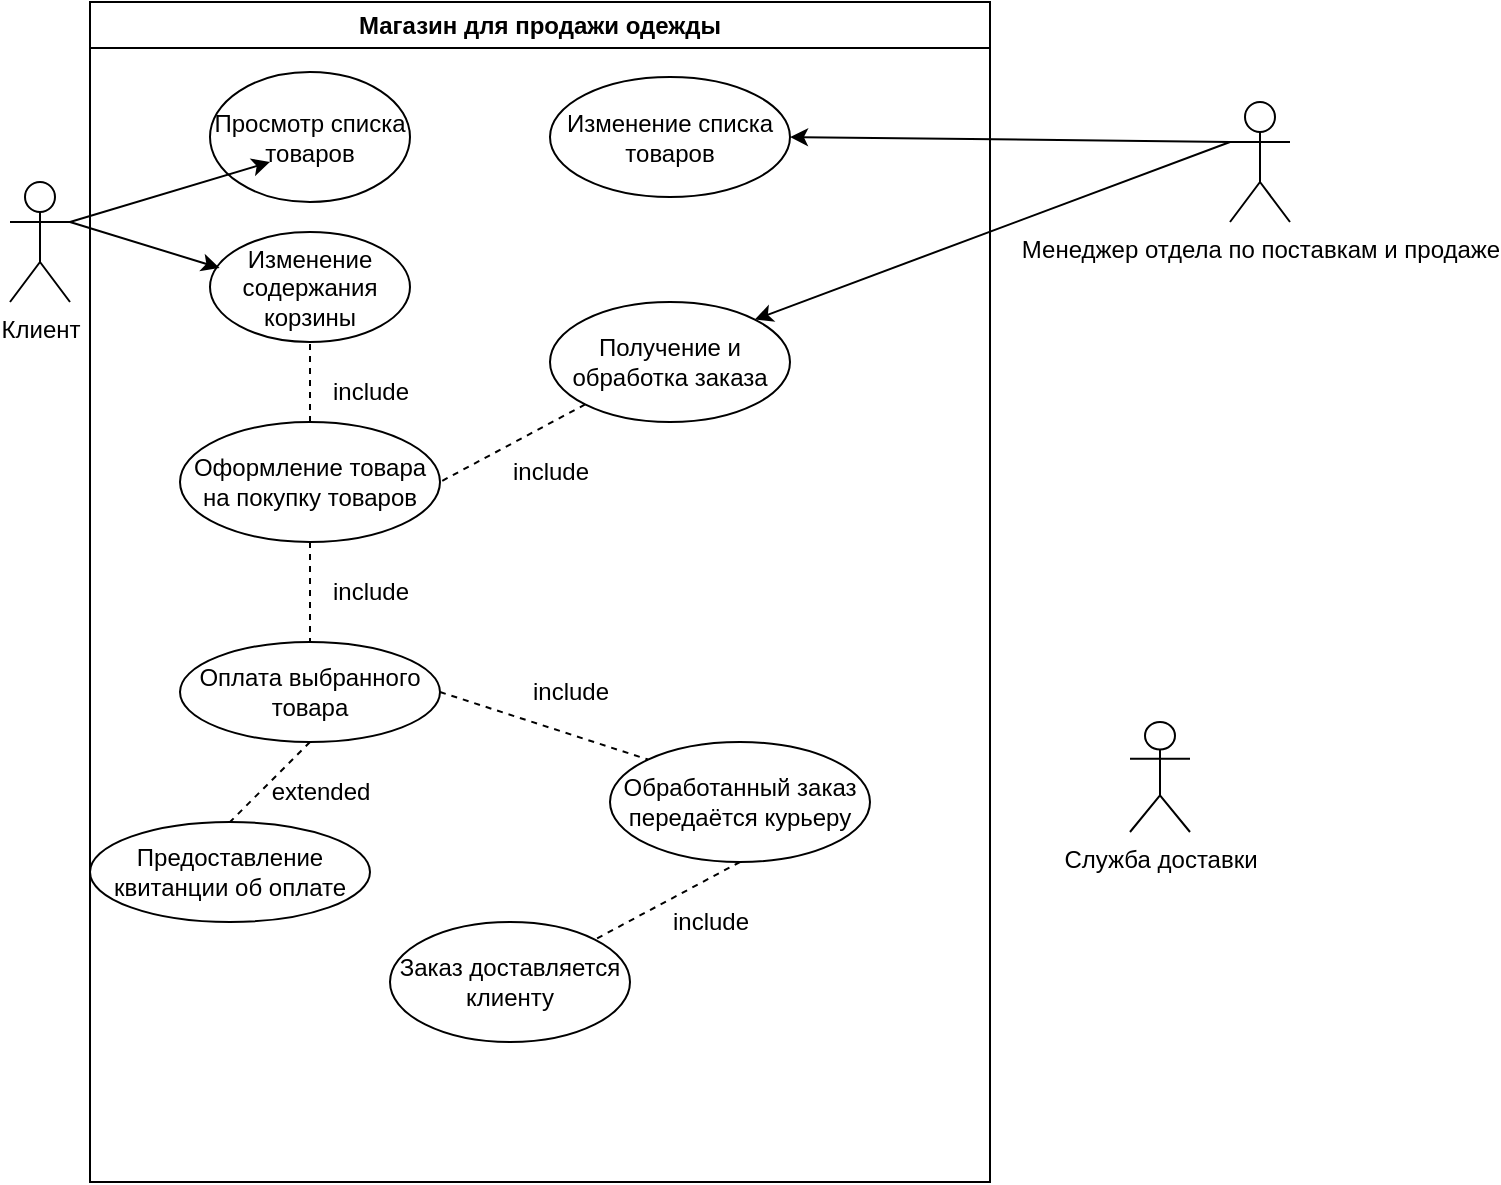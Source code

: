 <mxfile version="20.8.16" type="github">
  <diagram name="Страница 1" id="Ez7HIjCqWtsODom3YBFH">
    <mxGraphModel dx="1195" dy="637" grid="1" gridSize="10" guides="1" tooltips="1" connect="1" arrows="1" fold="1" page="1" pageScale="1" pageWidth="827" pageHeight="1169" math="0" shadow="0">
      <root>
        <mxCell id="0" />
        <mxCell id="1" parent="0" />
        <mxCell id="lYX22c1W3wW124KGVXDr-1" value="Магазин для продажи одежды" style="swimlane;whiteSpace=wrap;html=1;" vertex="1" parent="1">
          <mxGeometry x="50" y="130" width="450" height="590" as="geometry" />
        </mxCell>
        <mxCell id="lYX22c1W3wW124KGVXDr-6" value="Просмотр списка товаров" style="ellipse;whiteSpace=wrap;html=1;" vertex="1" parent="lYX22c1W3wW124KGVXDr-1">
          <mxGeometry x="60" y="35" width="100" height="65" as="geometry" />
        </mxCell>
        <mxCell id="lYX22c1W3wW124KGVXDr-8" value="Изменение содержания корзины" style="ellipse;whiteSpace=wrap;html=1;" vertex="1" parent="lYX22c1W3wW124KGVXDr-1">
          <mxGeometry x="60" y="115" width="100" height="55" as="geometry" />
        </mxCell>
        <mxCell id="lYX22c1W3wW124KGVXDr-9" value="Изменение списка товаров" style="ellipse;whiteSpace=wrap;html=1;" vertex="1" parent="lYX22c1W3wW124KGVXDr-1">
          <mxGeometry x="230" y="37.5" width="120" height="60" as="geometry" />
        </mxCell>
        <mxCell id="lYX22c1W3wW124KGVXDr-11" value="Получение и обработка заказа" style="ellipse;whiteSpace=wrap;html=1;" vertex="1" parent="lYX22c1W3wW124KGVXDr-1">
          <mxGeometry x="230" y="150" width="120" height="60" as="geometry" />
        </mxCell>
        <mxCell id="lYX22c1W3wW124KGVXDr-13" value="Оформление товара на покупку товаров" style="ellipse;whiteSpace=wrap;html=1;" vertex="1" parent="lYX22c1W3wW124KGVXDr-1">
          <mxGeometry x="45" y="210" width="130" height="60" as="geometry" />
        </mxCell>
        <mxCell id="lYX22c1W3wW124KGVXDr-15" value="include" style="text;html=1;align=center;verticalAlign=middle;resizable=0;points=[];autosize=1;strokeColor=none;fillColor=none;" vertex="1" parent="lYX22c1W3wW124KGVXDr-1">
          <mxGeometry x="110" y="180" width="60" height="30" as="geometry" />
        </mxCell>
        <mxCell id="lYX22c1W3wW124KGVXDr-18" value="" style="endArrow=none;dashed=1;html=1;rounded=0;entryX=0.5;entryY=1;entryDx=0;entryDy=0;exitX=0.5;exitY=0;exitDx=0;exitDy=0;" edge="1" parent="lYX22c1W3wW124KGVXDr-1" source="lYX22c1W3wW124KGVXDr-13" target="lYX22c1W3wW124KGVXDr-8">
          <mxGeometry width="50" height="50" relative="1" as="geometry">
            <mxPoint x="230" y="190" as="sourcePoint" />
            <mxPoint x="280" y="140" as="targetPoint" />
          </mxGeometry>
        </mxCell>
        <mxCell id="lYX22c1W3wW124KGVXDr-20" value="" style="endArrow=none;dashed=1;html=1;rounded=0;exitX=0;exitY=1;exitDx=0;exitDy=0;entryX=1;entryY=0.5;entryDx=0;entryDy=0;" edge="1" parent="lYX22c1W3wW124KGVXDr-1" source="lYX22c1W3wW124KGVXDr-11" target="lYX22c1W3wW124KGVXDr-13">
          <mxGeometry width="50" height="50" relative="1" as="geometry">
            <mxPoint x="230" y="190" as="sourcePoint" />
            <mxPoint x="280" y="140" as="targetPoint" />
          </mxGeometry>
        </mxCell>
        <mxCell id="lYX22c1W3wW124KGVXDr-21" value="include" style="text;html=1;align=center;verticalAlign=middle;resizable=0;points=[];autosize=1;strokeColor=none;fillColor=none;" vertex="1" parent="lYX22c1W3wW124KGVXDr-1">
          <mxGeometry x="200" y="220" width="60" height="30" as="geometry" />
        </mxCell>
        <mxCell id="lYX22c1W3wW124KGVXDr-22" value="Оплата выбранного товара" style="ellipse;whiteSpace=wrap;html=1;" vertex="1" parent="lYX22c1W3wW124KGVXDr-1">
          <mxGeometry x="45" y="320" width="130" height="50" as="geometry" />
        </mxCell>
        <mxCell id="lYX22c1W3wW124KGVXDr-23" value="" style="endArrow=none;dashed=1;html=1;rounded=0;exitX=0.5;exitY=1;exitDx=0;exitDy=0;entryX=0.5;entryY=0;entryDx=0;entryDy=0;" edge="1" parent="lYX22c1W3wW124KGVXDr-1" source="lYX22c1W3wW124KGVXDr-13" target="lYX22c1W3wW124KGVXDr-22">
          <mxGeometry width="50" height="50" relative="1" as="geometry">
            <mxPoint x="220" y="190" as="sourcePoint" />
            <mxPoint x="270" y="140" as="targetPoint" />
          </mxGeometry>
        </mxCell>
        <mxCell id="lYX22c1W3wW124KGVXDr-25" value="Предоставление квитанции об оплате" style="ellipse;whiteSpace=wrap;html=1;" vertex="1" parent="lYX22c1W3wW124KGVXDr-1">
          <mxGeometry y="410" width="140" height="50" as="geometry" />
        </mxCell>
        <mxCell id="lYX22c1W3wW124KGVXDr-26" value="" style="endArrow=none;dashed=1;html=1;rounded=0;exitX=0.5;exitY=1;exitDx=0;exitDy=0;entryX=0.5;entryY=0;entryDx=0;entryDy=0;" edge="1" parent="lYX22c1W3wW124KGVXDr-1" source="lYX22c1W3wW124KGVXDr-22" target="lYX22c1W3wW124KGVXDr-25">
          <mxGeometry width="50" height="50" relative="1" as="geometry">
            <mxPoint x="260" y="380" as="sourcePoint" />
            <mxPoint x="310" y="330" as="targetPoint" />
          </mxGeometry>
        </mxCell>
        <mxCell id="lYX22c1W3wW124KGVXDr-27" value="extended" style="text;html=1;align=center;verticalAlign=middle;resizable=0;points=[];autosize=1;strokeColor=none;fillColor=none;" vertex="1" parent="lYX22c1W3wW124KGVXDr-1">
          <mxGeometry x="80" y="380" width="70" height="30" as="geometry" />
        </mxCell>
        <mxCell id="lYX22c1W3wW124KGVXDr-28" value="Обработанный заказ передаётся курьеру" style="ellipse;whiteSpace=wrap;html=1;" vertex="1" parent="lYX22c1W3wW124KGVXDr-1">
          <mxGeometry x="260" y="370" width="130" height="60" as="geometry" />
        </mxCell>
        <mxCell id="lYX22c1W3wW124KGVXDr-29" value="" style="endArrow=none;dashed=1;html=1;rounded=0;exitX=1;exitY=0.5;exitDx=0;exitDy=0;entryX=0;entryY=0;entryDx=0;entryDy=0;" edge="1" parent="lYX22c1W3wW124KGVXDr-1" source="lYX22c1W3wW124KGVXDr-22" target="lYX22c1W3wW124KGVXDr-28">
          <mxGeometry width="50" height="50" relative="1" as="geometry">
            <mxPoint x="260" y="370" as="sourcePoint" />
            <mxPoint x="310" y="320" as="targetPoint" />
          </mxGeometry>
        </mxCell>
        <mxCell id="lYX22c1W3wW124KGVXDr-30" value="include" style="text;html=1;align=center;verticalAlign=middle;resizable=0;points=[];autosize=1;strokeColor=none;fillColor=none;" vertex="1" parent="lYX22c1W3wW124KGVXDr-1">
          <mxGeometry x="210" y="330" width="60" height="30" as="geometry" />
        </mxCell>
        <mxCell id="lYX22c1W3wW124KGVXDr-24" value="include" style="text;html=1;align=center;verticalAlign=middle;resizable=0;points=[];autosize=1;strokeColor=none;fillColor=none;" vertex="1" parent="lYX22c1W3wW124KGVXDr-1">
          <mxGeometry x="110" y="280" width="60" height="30" as="geometry" />
        </mxCell>
        <mxCell id="lYX22c1W3wW124KGVXDr-31" value="Заказ доставляется клиенту" style="ellipse;whiteSpace=wrap;html=1;" vertex="1" parent="lYX22c1W3wW124KGVXDr-1">
          <mxGeometry x="150" y="460" width="120" height="60" as="geometry" />
        </mxCell>
        <mxCell id="lYX22c1W3wW124KGVXDr-32" value="" style="endArrow=none;dashed=1;html=1;rounded=0;exitX=0.5;exitY=1;exitDx=0;exitDy=0;entryX=1;entryY=0;entryDx=0;entryDy=0;" edge="1" parent="lYX22c1W3wW124KGVXDr-1" source="lYX22c1W3wW124KGVXDr-28" target="lYX22c1W3wW124KGVXDr-31">
          <mxGeometry width="50" height="50" relative="1" as="geometry">
            <mxPoint x="270" y="370" as="sourcePoint" />
            <mxPoint x="320" y="320" as="targetPoint" />
          </mxGeometry>
        </mxCell>
        <mxCell id="lYX22c1W3wW124KGVXDr-2" value="Клиент&lt;br&gt;" style="shape=umlActor;verticalLabelPosition=bottom;verticalAlign=top;html=1;outlineConnect=0;" vertex="1" parent="1">
          <mxGeometry x="10" y="220" width="30" height="60" as="geometry" />
        </mxCell>
        <mxCell id="lYX22c1W3wW124KGVXDr-3" value="Менеджер отдела по поставкам и продаже" style="shape=umlActor;verticalLabelPosition=bottom;verticalAlign=top;html=1;outlineConnect=0;" vertex="1" parent="1">
          <mxGeometry x="620" y="180" width="30" height="60" as="geometry" />
        </mxCell>
        <mxCell id="lYX22c1W3wW124KGVXDr-4" value="Служба доставки" style="shape=umlActor;verticalLabelPosition=bottom;verticalAlign=top;html=1;outlineConnect=0;" vertex="1" parent="1">
          <mxGeometry x="570" y="490" width="30" height="55" as="geometry" />
        </mxCell>
        <mxCell id="lYX22c1W3wW124KGVXDr-5" value="" style="endArrow=classic;html=1;rounded=0;exitX=1;exitY=0.333;exitDx=0;exitDy=0;exitPerimeter=0;" edge="1" parent="1" source="lYX22c1W3wW124KGVXDr-2">
          <mxGeometry width="50" height="50" relative="1" as="geometry">
            <mxPoint x="310" y="410" as="sourcePoint" />
            <mxPoint x="140" y="210" as="targetPoint" />
          </mxGeometry>
        </mxCell>
        <mxCell id="lYX22c1W3wW124KGVXDr-7" value="" style="endArrow=classic;html=1;rounded=0;exitX=1;exitY=0.333;exitDx=0;exitDy=0;exitPerimeter=0;entryX=0.048;entryY=0.327;entryDx=0;entryDy=0;entryPerimeter=0;" edge="1" parent="1" source="lYX22c1W3wW124KGVXDr-2" target="lYX22c1W3wW124KGVXDr-8">
          <mxGeometry width="50" height="50" relative="1" as="geometry">
            <mxPoint x="310" y="420" as="sourcePoint" />
            <mxPoint x="140" y="270" as="targetPoint" />
          </mxGeometry>
        </mxCell>
        <mxCell id="lYX22c1W3wW124KGVXDr-10" value="" style="endArrow=classic;html=1;rounded=0;exitX=0;exitY=0.333;exitDx=0;exitDy=0;exitPerimeter=0;entryX=1;entryY=0.5;entryDx=0;entryDy=0;" edge="1" parent="1" source="lYX22c1W3wW124KGVXDr-3" target="lYX22c1W3wW124KGVXDr-9">
          <mxGeometry width="50" height="50" relative="1" as="geometry">
            <mxPoint x="310" y="330" as="sourcePoint" />
            <mxPoint x="360" y="280" as="targetPoint" />
          </mxGeometry>
        </mxCell>
        <mxCell id="lYX22c1W3wW124KGVXDr-12" value="" style="endArrow=classic;html=1;rounded=0;entryX=1;entryY=0;entryDx=0;entryDy=0;exitX=0;exitY=0.333;exitDx=0;exitDy=0;exitPerimeter=0;" edge="1" parent="1" source="lYX22c1W3wW124KGVXDr-3" target="lYX22c1W3wW124KGVXDr-11">
          <mxGeometry width="50" height="50" relative="1" as="geometry">
            <mxPoint x="570" y="180" as="sourcePoint" />
            <mxPoint x="360" y="280" as="targetPoint" />
          </mxGeometry>
        </mxCell>
        <mxCell id="lYX22c1W3wW124KGVXDr-33" value="include" style="text;html=1;align=center;verticalAlign=middle;resizable=0;points=[];autosize=1;strokeColor=none;fillColor=none;" vertex="1" parent="1">
          <mxGeometry x="330" y="575" width="60" height="30" as="geometry" />
        </mxCell>
      </root>
    </mxGraphModel>
  </diagram>
</mxfile>
